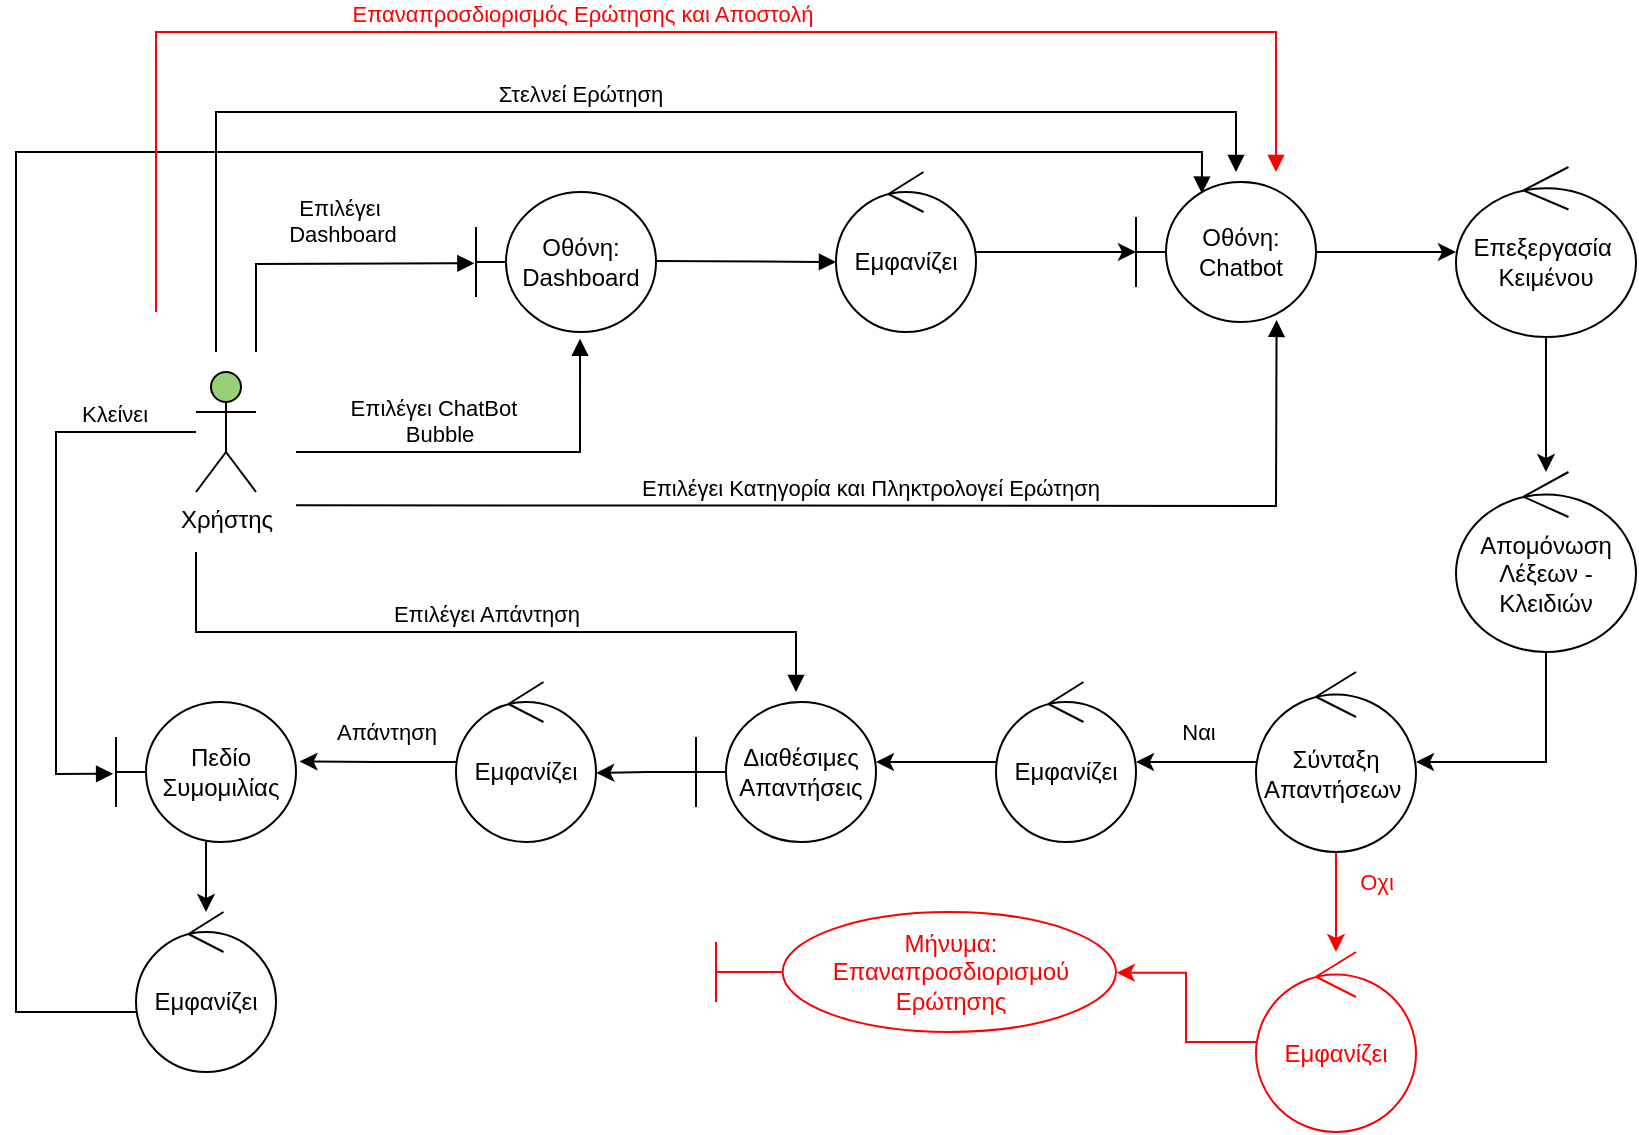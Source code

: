 <mxfile version="18.1.3" type="github"><diagram id="6_4eyCXF2LPvlBcHCBKY" name="Page-1"><mxGraphModel dx="1642" dy="484" grid="0" gridSize="10" guides="1" tooltips="1" connect="1" arrows="1" fold="1" page="0" pageScale="1" pageWidth="827" pageHeight="1169" math="0" shadow="0"><root><mxCell id="0"/><mxCell id="1" parent="0"/><mxCell id="_LJ4mqh4iR8nLpNvWZqS-1" value="Οθόνη:&lt;br&gt;Dashboard" style="shape=umlBoundary;whiteSpace=wrap;html=1;" parent="1" vertex="1"><mxGeometry x="220" y="210" width="90" height="70" as="geometry"/></mxCell><mxCell id="_LJ4mqh4iR8nLpNvWZqS-2" value="Επιλέγει&amp;nbsp;&lt;br&gt;Dashboard" style="html=1;verticalAlign=bottom;endArrow=block;rounded=0;entryX=-0.009;entryY=0.509;entryDx=0;entryDy=0;entryPerimeter=0;" parent="1" target="_LJ4mqh4iR8nLpNvWZqS-1" edge="1"><mxGeometry x="0.136" y="6" width="80" relative="1" as="geometry"><mxPoint x="110" y="290" as="sourcePoint"/><mxPoint x="190" y="244.5" as="targetPoint"/><Array as="points"><mxPoint x="110" y="246"/></Array><mxPoint as="offset"/></mxGeometry></mxCell><mxCell id="_LJ4mqh4iR8nLpNvWZqS-3" value="Χρήστης" style="shape=umlActor;verticalLabelPosition=bottom;verticalAlign=top;html=1;outlineConnect=0;fillColor=#97D077;" parent="1" vertex="1"><mxGeometry x="80" y="300" width="30" height="60" as="geometry"/></mxCell><mxCell id="_LJ4mqh4iR8nLpNvWZqS-4" value="" style="html=1;verticalAlign=bottom;endArrow=block;rounded=0;" parent="1" edge="1"><mxGeometry width="80" relative="1" as="geometry"><mxPoint x="310" y="244.52" as="sourcePoint"/><mxPoint x="400" y="245.0" as="targetPoint"/><Array as="points"/></mxGeometry></mxCell><mxCell id="_LJ4mqh4iR8nLpNvWZqS-10" value="" style="edgeStyle=orthogonalEdgeStyle;rounded=0;orthogonalLoop=1;jettySize=auto;html=1;" parent="1" source="_LJ4mqh4iR8nLpNvWZqS-8" target="_LJ4mqh4iR8nLpNvWZqS-9" edge="1"><mxGeometry relative="1" as="geometry"/></mxCell><mxCell id="_LJ4mqh4iR8nLpNvWZqS-8" value="Εμφανίζει" style="ellipse;shape=umlControl;whiteSpace=wrap;html=1;" parent="1" vertex="1"><mxGeometry x="400" y="200" width="70" height="80" as="geometry"/></mxCell><mxCell id="_LJ4mqh4iR8nLpNvWZqS-17" value="" style="edgeStyle=orthogonalEdgeStyle;rounded=0;orthogonalLoop=1;jettySize=auto;html=1;" parent="1" source="_LJ4mqh4iR8nLpNvWZqS-9" target="_LJ4mqh4iR8nLpNvWZqS-16" edge="1"><mxGeometry relative="1" as="geometry"/></mxCell><mxCell id="_LJ4mqh4iR8nLpNvWZqS-9" value="Οθόνη:&lt;br&gt;Chatbot" style="shape=umlBoundary;whiteSpace=wrap;html=1;" parent="1" vertex="1"><mxGeometry x="550" y="205" width="90" height="70" as="geometry"/></mxCell><mxCell id="_LJ4mqh4iR8nLpNvWZqS-11" value="Επιλέγει ChatBot&amp;nbsp;&lt;br&gt;&amp;nbsp;Bubble" style="html=1;verticalAlign=bottom;endArrow=block;rounded=0;entryX=0.578;entryY=1.048;entryDx=0;entryDy=0;entryPerimeter=0;" parent="1" target="_LJ4mqh4iR8nLpNvWZqS-1" edge="1"><mxGeometry x="-0.295" width="80" relative="1" as="geometry"><mxPoint x="130" y="340" as="sourcePoint"/><mxPoint x="210" y="340" as="targetPoint"/><Array as="points"><mxPoint x="272" y="340"/></Array><mxPoint as="offset"/></mxGeometry></mxCell><mxCell id="_LJ4mqh4iR8nLpNvWZqS-13" value="Επιλέγει Κατηγορία και Πληκτρολογεί Ερώτηση" style="html=1;verticalAlign=bottom;endArrow=block;rounded=0;entryX=0.781;entryY=0.985;entryDx=0;entryDy=0;entryPerimeter=0;" parent="1" target="_LJ4mqh4iR8nLpNvWZqS-9" edge="1"><mxGeometry x="-0.015" width="80" relative="1" as="geometry"><mxPoint x="130" y="366.64" as="sourcePoint"/><mxPoint x="272.02" y="310.0" as="targetPoint"/><Array as="points"><mxPoint x="620" y="367"/></Array><mxPoint as="offset"/></mxGeometry></mxCell><mxCell id="_LJ4mqh4iR8nLpNvWZqS-15" value="Στελνεί Ερώτηση" style="html=1;verticalAlign=bottom;endArrow=block;rounded=0;" parent="1" edge="1"><mxGeometry x="-0.085" width="80" relative="1" as="geometry"><mxPoint x="90" y="290" as="sourcePoint"/><mxPoint x="600" y="200" as="targetPoint"/><Array as="points"><mxPoint x="90" y="170"/><mxPoint x="600" y="170"/></Array><mxPoint as="offset"/></mxGeometry></mxCell><mxCell id="_LJ4mqh4iR8nLpNvWZqS-19" value="" style="edgeStyle=orthogonalEdgeStyle;rounded=0;orthogonalLoop=1;jettySize=auto;html=1;" parent="1" source="_LJ4mqh4iR8nLpNvWZqS-16" target="_LJ4mqh4iR8nLpNvWZqS-18" edge="1"><mxGeometry relative="1" as="geometry"/></mxCell><mxCell id="_LJ4mqh4iR8nLpNvWZqS-16" value="Επεξεργασία&amp;nbsp;&lt;br&gt;Κειμένου" style="ellipse;shape=umlControl;whiteSpace=wrap;html=1;" parent="1" vertex="1"><mxGeometry x="710" y="197.5" width="90" height="85" as="geometry"/></mxCell><mxCell id="_LJ4mqh4iR8nLpNvWZqS-21" value="" style="edgeStyle=orthogonalEdgeStyle;rounded=0;orthogonalLoop=1;jettySize=auto;html=1;" parent="1" source="_LJ4mqh4iR8nLpNvWZqS-18" target="_LJ4mqh4iR8nLpNvWZqS-20" edge="1"><mxGeometry relative="1" as="geometry"><Array as="points"><mxPoint x="755" y="495"/></Array></mxGeometry></mxCell><mxCell id="_LJ4mqh4iR8nLpNvWZqS-18" value="Απομόνωση Λέξεων - Κλειδιών" style="ellipse;shape=umlControl;whiteSpace=wrap;html=1;" parent="1" vertex="1"><mxGeometry x="710" y="350" width="90" height="90" as="geometry"/></mxCell><mxCell id="_LJ4mqh4iR8nLpNvWZqS-27" value="" style="edgeStyle=orthogonalEdgeStyle;rounded=0;orthogonalLoop=1;jettySize=auto;html=1;" parent="1" source="_LJ4mqh4iR8nLpNvWZqS-20" target="_LJ4mqh4iR8nLpNvWZqS-22" edge="1"><mxGeometry relative="1" as="geometry"/></mxCell><mxCell id="_LJ4mqh4iR8nLpNvWZqS-46" value="Ναι" style="edgeLabel;html=1;align=center;verticalAlign=middle;resizable=0;points=[];fontColor=#000000;" parent="_LJ4mqh4iR8nLpNvWZqS-27" vertex="1" connectable="0"><mxGeometry x="-0.023" y="-3" relative="1" as="geometry"><mxPoint y="-12" as="offset"/></mxGeometry></mxCell><mxCell id="_LJ4mqh4iR8nLpNvWZqS-48" value="" style="edgeStyle=orthogonalEdgeStyle;rounded=0;orthogonalLoop=1;jettySize=auto;html=1;fontColor=#000000;strokeColor=#FF0000;" parent="1" source="_LJ4mqh4iR8nLpNvWZqS-20" target="_LJ4mqh4iR8nLpNvWZqS-47" edge="1"><mxGeometry relative="1" as="geometry"/></mxCell><mxCell id="_LJ4mqh4iR8nLpNvWZqS-50" value="Οχι" style="edgeLabel;html=1;align=center;verticalAlign=middle;resizable=0;points=[];fontColor=#FF0000;" parent="_LJ4mqh4iR8nLpNvWZqS-48" vertex="1" connectable="0"><mxGeometry x="-0.395" y="2" relative="1" as="geometry"><mxPoint x="18" as="offset"/></mxGeometry></mxCell><mxCell id="_LJ4mqh4iR8nLpNvWZqS-20" value="Σύνταξη Απαντήσεων&amp;nbsp;" style="ellipse;shape=umlControl;whiteSpace=wrap;html=1;" parent="1" vertex="1"><mxGeometry x="610" y="450" width="80" height="90" as="geometry"/></mxCell><mxCell id="_LJ4mqh4iR8nLpNvWZqS-28" value="" style="edgeStyle=orthogonalEdgeStyle;rounded=0;orthogonalLoop=1;jettySize=auto;html=1;" parent="1" source="_LJ4mqh4iR8nLpNvWZqS-22" edge="1"><mxGeometry relative="1" as="geometry"><mxPoint x="420" y="495" as="targetPoint"/></mxGeometry></mxCell><mxCell id="_LJ4mqh4iR8nLpNvWZqS-22" value="Εμφανίζει" style="ellipse;shape=umlControl;whiteSpace=wrap;html=1;" parent="1" vertex="1"><mxGeometry x="480" y="455" width="70" height="80" as="geometry"/></mxCell><mxCell id="_LJ4mqh4iR8nLpNvWZqS-32" value="" style="edgeStyle=orthogonalEdgeStyle;rounded=0;orthogonalLoop=1;jettySize=auto;html=1;entryX=1.002;entryY=0.569;entryDx=0;entryDy=0;entryPerimeter=0;" parent="1" source="_LJ4mqh4iR8nLpNvWZqS-24" target="_LJ4mqh4iR8nLpNvWZqS-31" edge="1"><mxGeometry relative="1" as="geometry"/></mxCell><mxCell id="_LJ4mqh4iR8nLpNvWZqS-24" value="Διαθέσιμες Απαντήσεις" style="shape=umlBoundary;whiteSpace=wrap;html=1;" parent="1" vertex="1"><mxGeometry x="330" y="465" width="90" height="70" as="geometry"/></mxCell><mxCell id="_LJ4mqh4iR8nLpNvWZqS-30" value="Επιλέγει Απάντηση" style="html=1;verticalAlign=bottom;endArrow=block;rounded=0;" parent="1" edge="1"><mxGeometry width="80" relative="1" as="geometry"><mxPoint x="80" y="390" as="sourcePoint"/><mxPoint x="380" y="460" as="targetPoint"/><Array as="points"><mxPoint x="80" y="430"/><mxPoint x="380" y="430"/></Array></mxGeometry></mxCell><mxCell id="_LJ4mqh4iR8nLpNvWZqS-35" value="" style="edgeStyle=orthogonalEdgeStyle;rounded=0;orthogonalLoop=1;jettySize=auto;html=1;entryX=1.02;entryY=0.425;entryDx=0;entryDy=0;entryPerimeter=0;" parent="1" source="_LJ4mqh4iR8nLpNvWZqS-31" target="_LJ4mqh4iR8nLpNvWZqS-34" edge="1"><mxGeometry relative="1" as="geometry"><mxPoint x="140" y="495" as="targetPoint"/></mxGeometry></mxCell><mxCell id="_LJ4mqh4iR8nLpNvWZqS-37" value="Απάντηση" style="edgeLabel;html=1;align=center;verticalAlign=middle;resizable=0;points=[];" parent="_LJ4mqh4iR8nLpNvWZqS-35" vertex="1" connectable="0"><mxGeometry x="0.074" y="-2" relative="1" as="geometry"><mxPoint x="7" y="-13" as="offset"/></mxGeometry></mxCell><mxCell id="_LJ4mqh4iR8nLpNvWZqS-31" value="Εμφανίζει" style="ellipse;shape=umlControl;whiteSpace=wrap;html=1;" parent="1" vertex="1"><mxGeometry x="210" y="455" width="70" height="80" as="geometry"/></mxCell><mxCell id="_LJ4mqh4iR8nLpNvWZqS-41" value="" style="edgeStyle=orthogonalEdgeStyle;rounded=0;orthogonalLoop=1;jettySize=auto;html=1;" parent="1" source="_LJ4mqh4iR8nLpNvWZqS-34" target="_LJ4mqh4iR8nLpNvWZqS-40" edge="1"><mxGeometry relative="1" as="geometry"/></mxCell><mxCell id="_LJ4mqh4iR8nLpNvWZqS-34" value="Πεδίο Συμομιλίας" style="shape=umlBoundary;whiteSpace=wrap;html=1;" parent="1" vertex="1"><mxGeometry x="40" y="465" width="90" height="70" as="geometry"/></mxCell><mxCell id="_LJ4mqh4iR8nLpNvWZqS-39" value="Κλείνει" style="html=1;verticalAlign=bottom;endArrow=block;rounded=0;entryX=-0.016;entryY=0.513;entryDx=0;entryDy=0;entryPerimeter=0;" parent="1" source="_LJ4mqh4iR8nLpNvWZqS-3" target="_LJ4mqh4iR8nLpNvWZqS-34" edge="1"><mxGeometry x="-0.693" width="80" relative="1" as="geometry"><mxPoint x="-40" y="360" as="sourcePoint"/><mxPoint x="40" y="440" as="targetPoint"/><Array as="points"><mxPoint x="10" y="330"/><mxPoint x="10" y="501"/></Array><mxPoint as="offset"/></mxGeometry></mxCell><mxCell id="_LJ4mqh4iR8nLpNvWZqS-40" value="Εμφανίζει" style="ellipse;shape=umlControl;whiteSpace=wrap;html=1;" parent="1" vertex="1"><mxGeometry x="50" y="570" width="70" height="80" as="geometry"/></mxCell><mxCell id="_LJ4mqh4iR8nLpNvWZqS-42" value="" style="html=1;verticalAlign=bottom;endArrow=block;rounded=0;entryX=0.366;entryY=0.083;entryDx=0;entryDy=0;entryPerimeter=0;" parent="1" target="_LJ4mqh4iR8nLpNvWZqS-9" edge="1"><mxGeometry width="80" relative="1" as="geometry"><mxPoint x="50" y="620" as="sourcePoint"/><mxPoint x="60" y="260" as="targetPoint"/><Array as="points"><mxPoint x="-10" y="620"/><mxPoint x="-10" y="190"/><mxPoint x="583" y="190"/></Array></mxGeometry></mxCell><mxCell id="_LJ4mqh4iR8nLpNvWZqS-52" value="" style="edgeStyle=orthogonalEdgeStyle;rounded=0;orthogonalLoop=1;jettySize=auto;html=1;fontColor=#000000;strokeColor=#FF0000;entryX=1.002;entryY=0.506;entryDx=0;entryDy=0;entryPerimeter=0;" parent="1" source="_LJ4mqh4iR8nLpNvWZqS-47" target="_LJ4mqh4iR8nLpNvWZqS-51" edge="1"><mxGeometry relative="1" as="geometry"><mxPoint x="550" y="645" as="targetPoint"/></mxGeometry></mxCell><mxCell id="_LJ4mqh4iR8nLpNvWZqS-47" value="&lt;font color=&quot;#ff0000&quot;&gt;Εμφανίζει&lt;/font&gt;" style="ellipse;shape=umlControl;whiteSpace=wrap;html=1;strokeColor=#FF0000;" parent="1" vertex="1"><mxGeometry x="610" y="590" width="80" height="90" as="geometry"/></mxCell><mxCell id="_LJ4mqh4iR8nLpNvWZqS-51" value="&lt;font color=&quot;#ff0000&quot;&gt;Μήνυμα:&lt;br&gt;Επαναπροσδιορισμού&lt;br&gt;Ερώτησης&lt;/font&gt;" style="shape=umlBoundary;whiteSpace=wrap;html=1;strokeColor=#FF0000;" parent="1" vertex="1"><mxGeometry x="340" y="570" width="200" height="60" as="geometry"/></mxCell><mxCell id="_LJ4mqh4iR8nLpNvWZqS-53" value="&lt;font color=&quot;#ff0000&quot;&gt;Επαναπροσδιορισμός Ερώτησης και Αποστολή&lt;/font&gt;" style="html=1;verticalAlign=bottom;endArrow=block;rounded=0;strokeColor=#FF0000;" parent="1" edge="1"><mxGeometry x="-0.085" width="80" relative="1" as="geometry"><mxPoint x="60" y="270" as="sourcePoint"/><mxPoint x="620" y="200" as="targetPoint"/><Array as="points"><mxPoint x="60" y="130"/><mxPoint x="620" y="130"/></Array><mxPoint as="offset"/></mxGeometry></mxCell></root></mxGraphModel></diagram></mxfile>